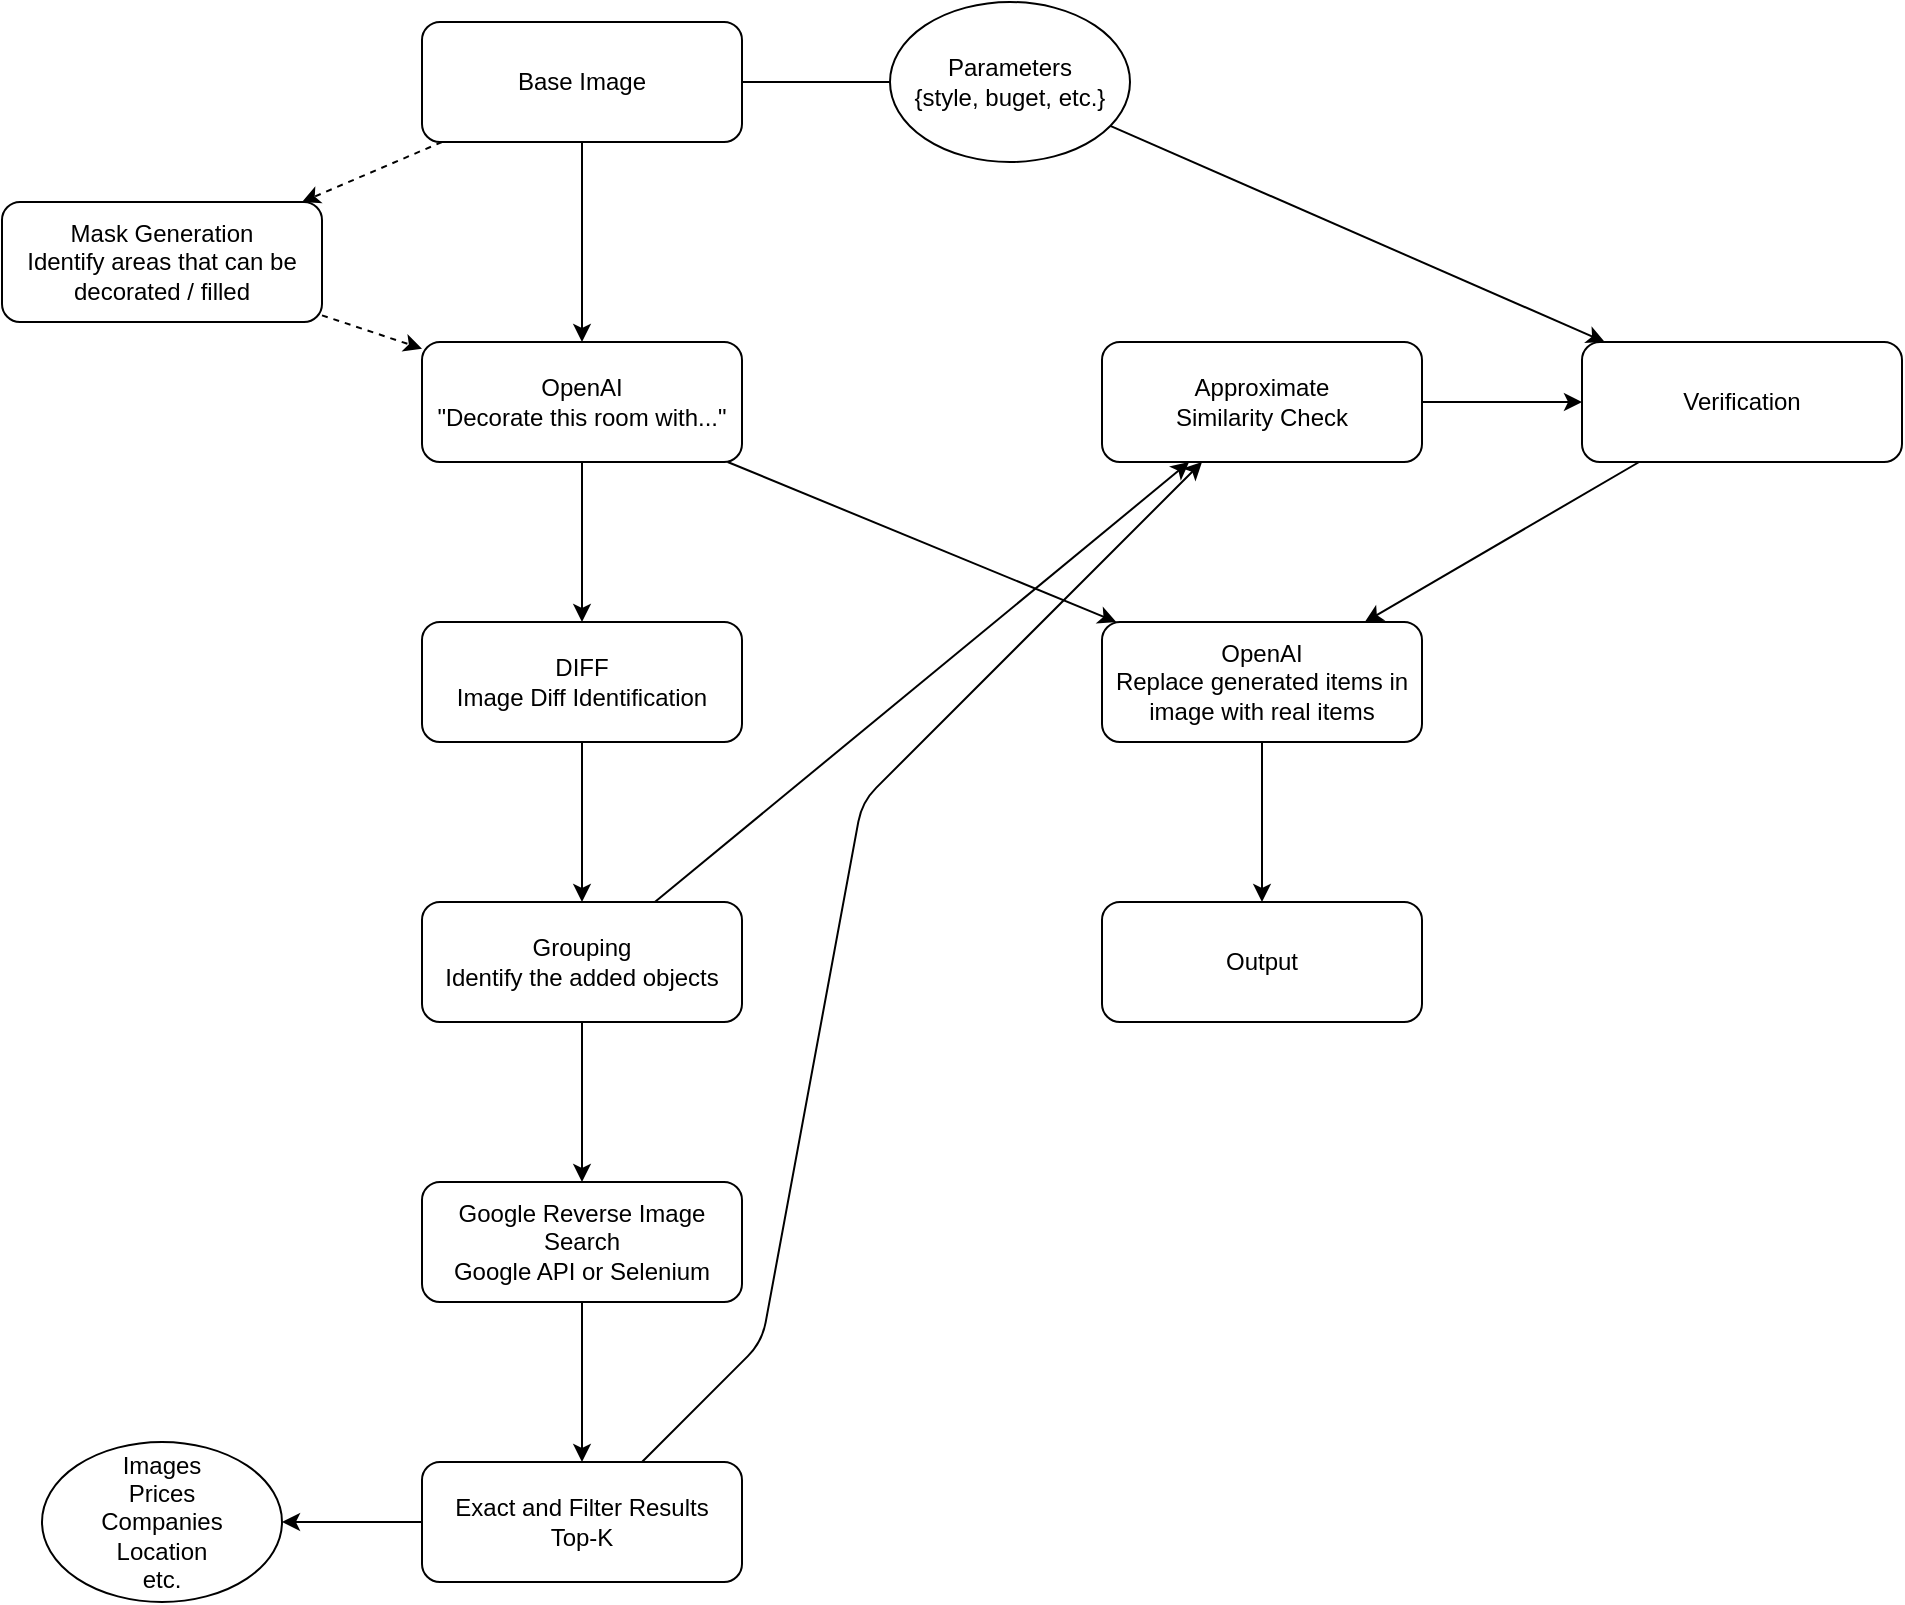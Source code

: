 <mxfile>
    <diagram id="mi7N9GJhdiMdUrGBSjW2" name="Page-1">
        <mxGraphModel dx="1989" dy="1124" grid="1" gridSize="10" guides="1" tooltips="1" connect="1" arrows="1" fold="1" page="1" pageScale="1" pageWidth="827" pageHeight="1169" math="0" shadow="0">
            <root>
                <mxCell id="0"/>
                <mxCell id="1" parent="0"/>
                <mxCell id="5" style="edgeStyle=none;html=1;" edge="1" parent="1" source="2" target="4">
                    <mxGeometry relative="1" as="geometry"/>
                </mxCell>
                <mxCell id="6" style="edgeStyle=none;html=1;dashed=1;" edge="1" parent="1" source="2" target="3">
                    <mxGeometry relative="1" as="geometry"/>
                </mxCell>
                <mxCell id="2" value="Base Image" style="rounded=1;whiteSpace=wrap;html=1;" vertex="1" parent="1">
                    <mxGeometry x="120" y="40" width="160" height="60" as="geometry"/>
                </mxCell>
                <mxCell id="7" style="edgeStyle=none;html=1;dashed=1;" edge="1" parent="1" source="3" target="4">
                    <mxGeometry relative="1" as="geometry"/>
                </mxCell>
                <mxCell id="3" value="Mask Generation&lt;div&gt;Identify areas that can be decorated / filled&lt;/div&gt;" style="rounded=1;whiteSpace=wrap;html=1;" vertex="1" parent="1">
                    <mxGeometry x="-90" y="130" width="160" height="60" as="geometry"/>
                </mxCell>
                <mxCell id="10" style="edgeStyle=none;html=1;" edge="1" parent="1" source="4" target="8">
                    <mxGeometry relative="1" as="geometry"/>
                </mxCell>
                <mxCell id="29" style="edgeStyle=none;html=1;" edge="1" parent="1" source="4" target="27">
                    <mxGeometry relative="1" as="geometry"/>
                </mxCell>
                <mxCell id="4" value="OpenAI&lt;div&gt;&quot;Decorate this room with...&quot;&lt;/div&gt;" style="rounded=1;whiteSpace=wrap;html=1;" vertex="1" parent="1">
                    <mxGeometry x="120" y="200" width="160" height="60" as="geometry"/>
                </mxCell>
                <mxCell id="11" style="edgeStyle=none;html=1;" edge="1" parent="1" source="8" target="9">
                    <mxGeometry relative="1" as="geometry"/>
                </mxCell>
                <mxCell id="8" value="&lt;div&gt;DIFF&lt;/div&gt;Image Diff Identification" style="rounded=1;whiteSpace=wrap;html=1;" vertex="1" parent="1">
                    <mxGeometry x="120" y="340" width="160" height="60" as="geometry"/>
                </mxCell>
                <mxCell id="13" style="edgeStyle=none;html=1;" edge="1" parent="1" source="9" target="12">
                    <mxGeometry relative="1" as="geometry"/>
                </mxCell>
                <mxCell id="20" style="edgeStyle=none;html=1;" edge="1" parent="1" source="9" target="18">
                    <mxGeometry relative="1" as="geometry"/>
                </mxCell>
                <mxCell id="9" value="Grouping&lt;div&gt;&lt;div&gt;&lt;/div&gt;&lt;div&gt;Identify the added objects&lt;/div&gt;&lt;/div&gt;" style="rounded=1;whiteSpace=wrap;html=1;" vertex="1" parent="1">
                    <mxGeometry x="120" y="480" width="160" height="60" as="geometry"/>
                </mxCell>
                <mxCell id="15" style="edgeStyle=none;html=1;" edge="1" parent="1" source="12" target="14">
                    <mxGeometry relative="1" as="geometry"/>
                </mxCell>
                <mxCell id="12" value="Google Reverse Image Search&lt;div&gt;Google API or Selenium&lt;/div&gt;" style="rounded=1;whiteSpace=wrap;html=1;" vertex="1" parent="1">
                    <mxGeometry x="120" y="620" width="160" height="60" as="geometry"/>
                </mxCell>
                <mxCell id="17" style="edgeStyle=none;html=1;entryX=1;entryY=0.5;entryDx=0;entryDy=0;" edge="1" parent="1" source="14" target="16">
                    <mxGeometry relative="1" as="geometry"/>
                </mxCell>
                <mxCell id="19" style="edgeStyle=none;html=1;" edge="1" parent="1" source="14" target="18">
                    <mxGeometry relative="1" as="geometry">
                        <Array as="points">
                            <mxPoint x="290" y="700"/>
                            <mxPoint x="340" y="430"/>
                        </Array>
                    </mxGeometry>
                </mxCell>
                <mxCell id="14" value="Exact and Filter Results&lt;div&gt;&lt;span style=&quot;background-color: transparent;&quot;&gt;Top-K&lt;/span&gt;&lt;br&gt;&lt;/div&gt;" style="rounded=1;whiteSpace=wrap;html=1;" vertex="1" parent="1">
                    <mxGeometry x="120" y="760" width="160" height="60" as="geometry"/>
                </mxCell>
                <mxCell id="16" value="Images&lt;div&gt;Prices&lt;/div&gt;&lt;div&gt;Companies&lt;/div&gt;&lt;div&gt;Location&lt;/div&gt;&lt;div&gt;etc.&lt;/div&gt;" style="ellipse;whiteSpace=wrap;html=1;" vertex="1" parent="1">
                    <mxGeometry x="-70" y="750" width="120" height="80" as="geometry"/>
                </mxCell>
                <mxCell id="25" style="edgeStyle=none;html=1;" edge="1" parent="1" source="18" target="21">
                    <mxGeometry relative="1" as="geometry"/>
                </mxCell>
                <mxCell id="18" value="&lt;div&gt;Approximate&lt;/div&gt;&lt;div&gt;Similarity Check&lt;/div&gt;" style="rounded=1;whiteSpace=wrap;html=1;" vertex="1" parent="1">
                    <mxGeometry x="460" y="200" width="160" height="60" as="geometry"/>
                </mxCell>
                <mxCell id="28" style="edgeStyle=none;html=1;" edge="1" parent="1" source="21" target="27">
                    <mxGeometry relative="1" as="geometry"/>
                </mxCell>
                <mxCell id="21" value="&lt;div&gt;Verification&lt;/div&gt;" style="rounded=1;whiteSpace=wrap;html=1;" vertex="1" parent="1">
                    <mxGeometry x="700" y="200" width="160" height="60" as="geometry"/>
                </mxCell>
                <mxCell id="24" style="edgeStyle=none;html=1;endArrow=none;endFill=0;" edge="1" parent="1" source="23" target="2">
                    <mxGeometry relative="1" as="geometry"/>
                </mxCell>
                <mxCell id="26" style="edgeStyle=none;html=1;" edge="1" parent="1" source="23" target="21">
                    <mxGeometry relative="1" as="geometry"/>
                </mxCell>
                <mxCell id="23" value="Parameters&lt;div&gt;{style, buget, etc.}&lt;/div&gt;" style="ellipse;whiteSpace=wrap;html=1;" vertex="1" parent="1">
                    <mxGeometry x="354" y="30" width="120" height="80" as="geometry"/>
                </mxCell>
                <mxCell id="31" style="edgeStyle=none;html=1;" edge="1" parent="1" source="27" target="30">
                    <mxGeometry relative="1" as="geometry"/>
                </mxCell>
                <mxCell id="27" value="OpenAI&lt;div&gt;Replace generated items in image with real items&lt;/div&gt;" style="rounded=1;whiteSpace=wrap;html=1;" vertex="1" parent="1">
                    <mxGeometry x="460" y="340" width="160" height="60" as="geometry"/>
                </mxCell>
                <mxCell id="30" value="Output" style="rounded=1;whiteSpace=wrap;html=1;" vertex="1" parent="1">
                    <mxGeometry x="460" y="480" width="160" height="60" as="geometry"/>
                </mxCell>
            </root>
        </mxGraphModel>
    </diagram>
</mxfile>